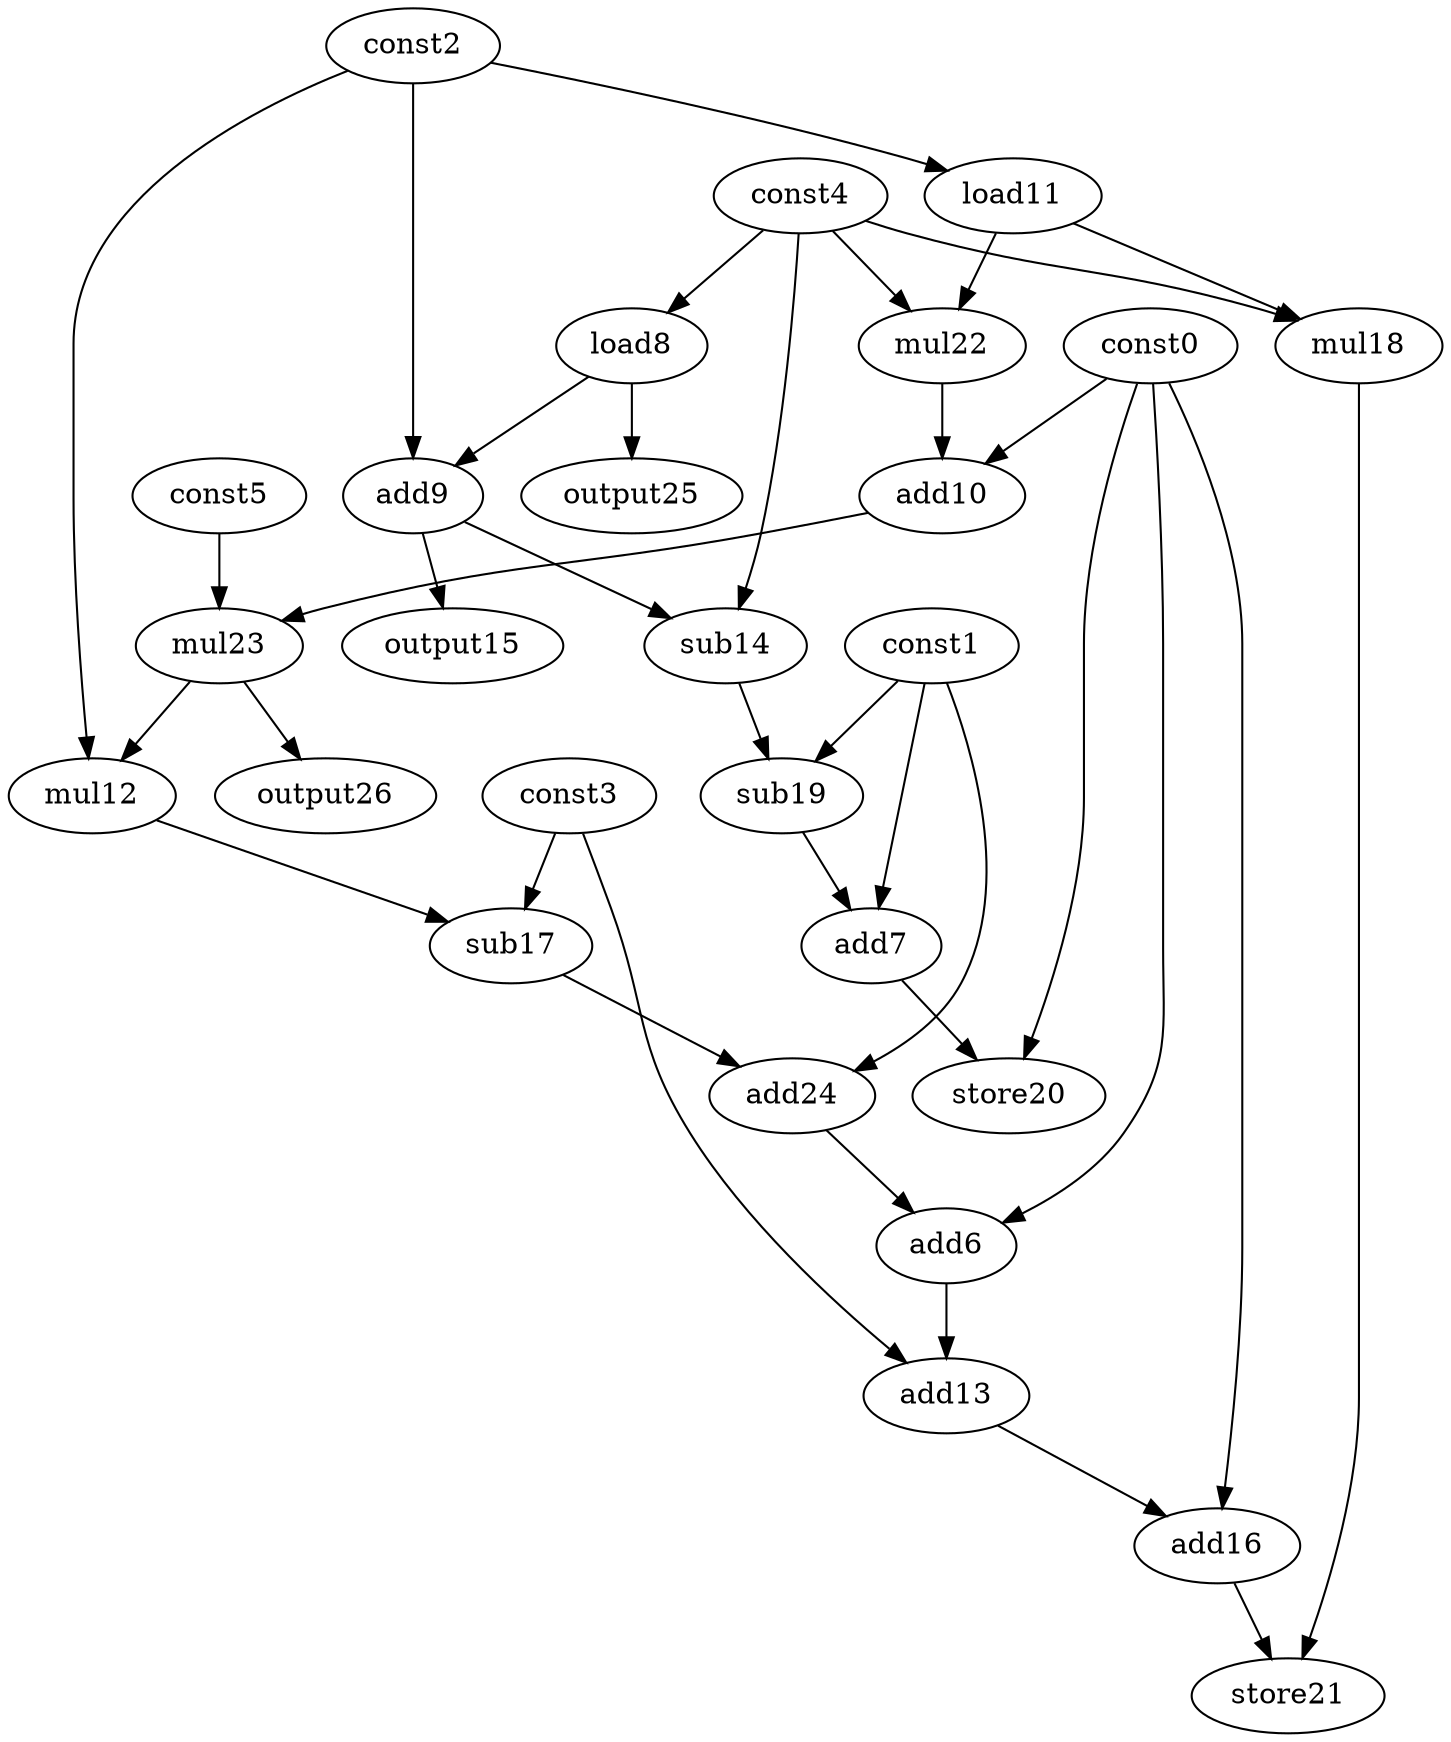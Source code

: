 digraph G { 
const0[opcode=const]; 
const1[opcode=const]; 
const2[opcode=const]; 
const3[opcode=const]; 
const4[opcode=const]; 
const5[opcode=const]; 
add6[opcode=add]; 
add7[opcode=add]; 
load8[opcode=load]; 
add9[opcode=add]; 
add10[opcode=add]; 
load11[opcode=load]; 
mul12[opcode=mul]; 
add13[opcode=add]; 
sub14[opcode=sub]; 
output15[opcode=output]; 
add16[opcode=add]; 
sub17[opcode=sub]; 
mul18[opcode=mul]; 
sub19[opcode=sub]; 
store20[opcode=store]; 
store21[opcode=store]; 
mul22[opcode=mul]; 
mul23[opcode=mul]; 
add24[opcode=add]; 
output25[opcode=output]; 
output26[opcode=output]; 
const4->load8[operand=0];
const2->load11[operand=0];
load8->add9[operand=0];
const2->add9[operand=1];
load11->mul18[operand=0];
const4->mul18[operand=1];
load11->mul22[operand=0];
const4->mul22[operand=1];
load8->output25[operand=0];
const0->add10[operand=0];
mul22->add10[operand=1];
add9->sub14[operand=0];
const4->sub14[operand=1];
add9->output15[operand=0];
const1->sub19[operand=0];
sub14->sub19[operand=1];
add10->mul23[operand=0];
const5->mul23[operand=1];
const1->add7[operand=0];
sub19->add7[operand=1];
const2->mul12[operand=0];
mul23->mul12[operand=1];
mul23->output26[operand=0];
const3->sub17[operand=0];
mul12->sub17[operand=1];
const0->store20[operand=0];
add7->store20[operand=1];
sub17->add24[operand=0];
const1->add24[operand=1];
add24->add6[operand=0];
const0->add6[operand=1];
const3->add13[operand=0];
add6->add13[operand=1];
const0->add16[operand=0];
add13->add16[operand=1];
add16->store21[operand=0];
mul18->store21[operand=1];
}
